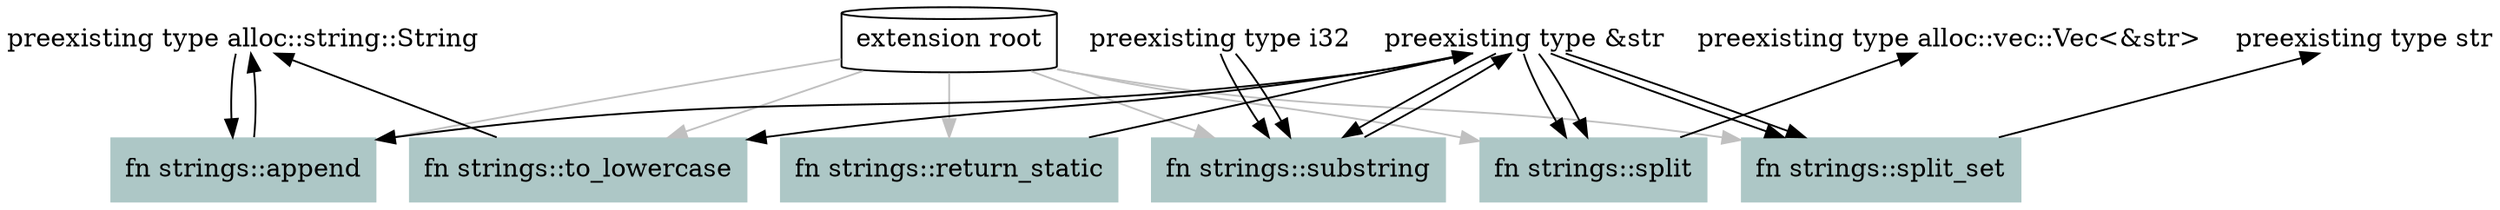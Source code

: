 digraph {
    0 [ label = "extension root", shape = "cylinder"]
    1 [ label = "fn strings::return_static", penwidth = 0, style = "filled", fillcolor = "#ADC7C6", weight = 4, shape = "box"]
    2 [ label = "preexisting type &str", shape = "plain"]
    3 [ label = "fn strings::to_lowercase", penwidth = 0, style = "filled", fillcolor = "#ADC7C6", weight = 4, shape = "box"]
    4 [ label = "preexisting type alloc::string::String", shape = "plain"]
    5 [ label = "fn strings::substring", penwidth = 0, style = "filled", fillcolor = "#ADC7C6", weight = 4, shape = "box"]
    6 [ label = "preexisting type i32", shape = "plain"]
    7 [ label = "fn strings::append", penwidth = 0, style = "filled", fillcolor = "#ADC7C6", weight = 4, shape = "box"]
    8 [ label = "fn strings::split", penwidth = 0, style = "filled", fillcolor = "#ADC7C6", weight = 4, shape = "box"]
    9 [ label = "preexisting type alloc::vec::Vec<&str>", shape = "plain"]
    10 [ label = "fn strings::split_set", penwidth = 0, style = "filled", fillcolor = "#ADC7C6", weight = 4, shape = "box"]
    11 [ label = "preexisting type str", shape = "plain"]
    0 -> 1 [ color = "gray"]
    0 -> 3 [ color = "gray"]
    0 -> 5 [ color = "gray"]
    0 -> 7 [ color = "gray"]
    0 -> 8 [ color = "gray"]
    0 -> 10 [ color = "gray"]
    4 -> 7 [ color = "black"]
    2 -> 7 [ color = "black"]
    4 -> 7 [ dir = "back", color = "black"]
    2 -> 8 [ color = "black"]
    2 -> 8 [ color = "black"]
    9 -> 8 [ dir = "back", color = "black"]
    2 -> 10 [ color = "black"]
    2 -> 10 [ color = "black"]
    11 -> 10 [ dir = "back", color = "black"]
    2 -> 5 [ color = "black"]
    6 -> 5 [ color = "black"]
    6 -> 5 [ color = "black"]
    2 -> 5 [ dir = "back", color = "black"]
    2 -> 1 [ dir = "back", color = "black"]
    2 -> 3 [ color = "black"]
    4 -> 3 [ dir = "back", color = "black"]
}
